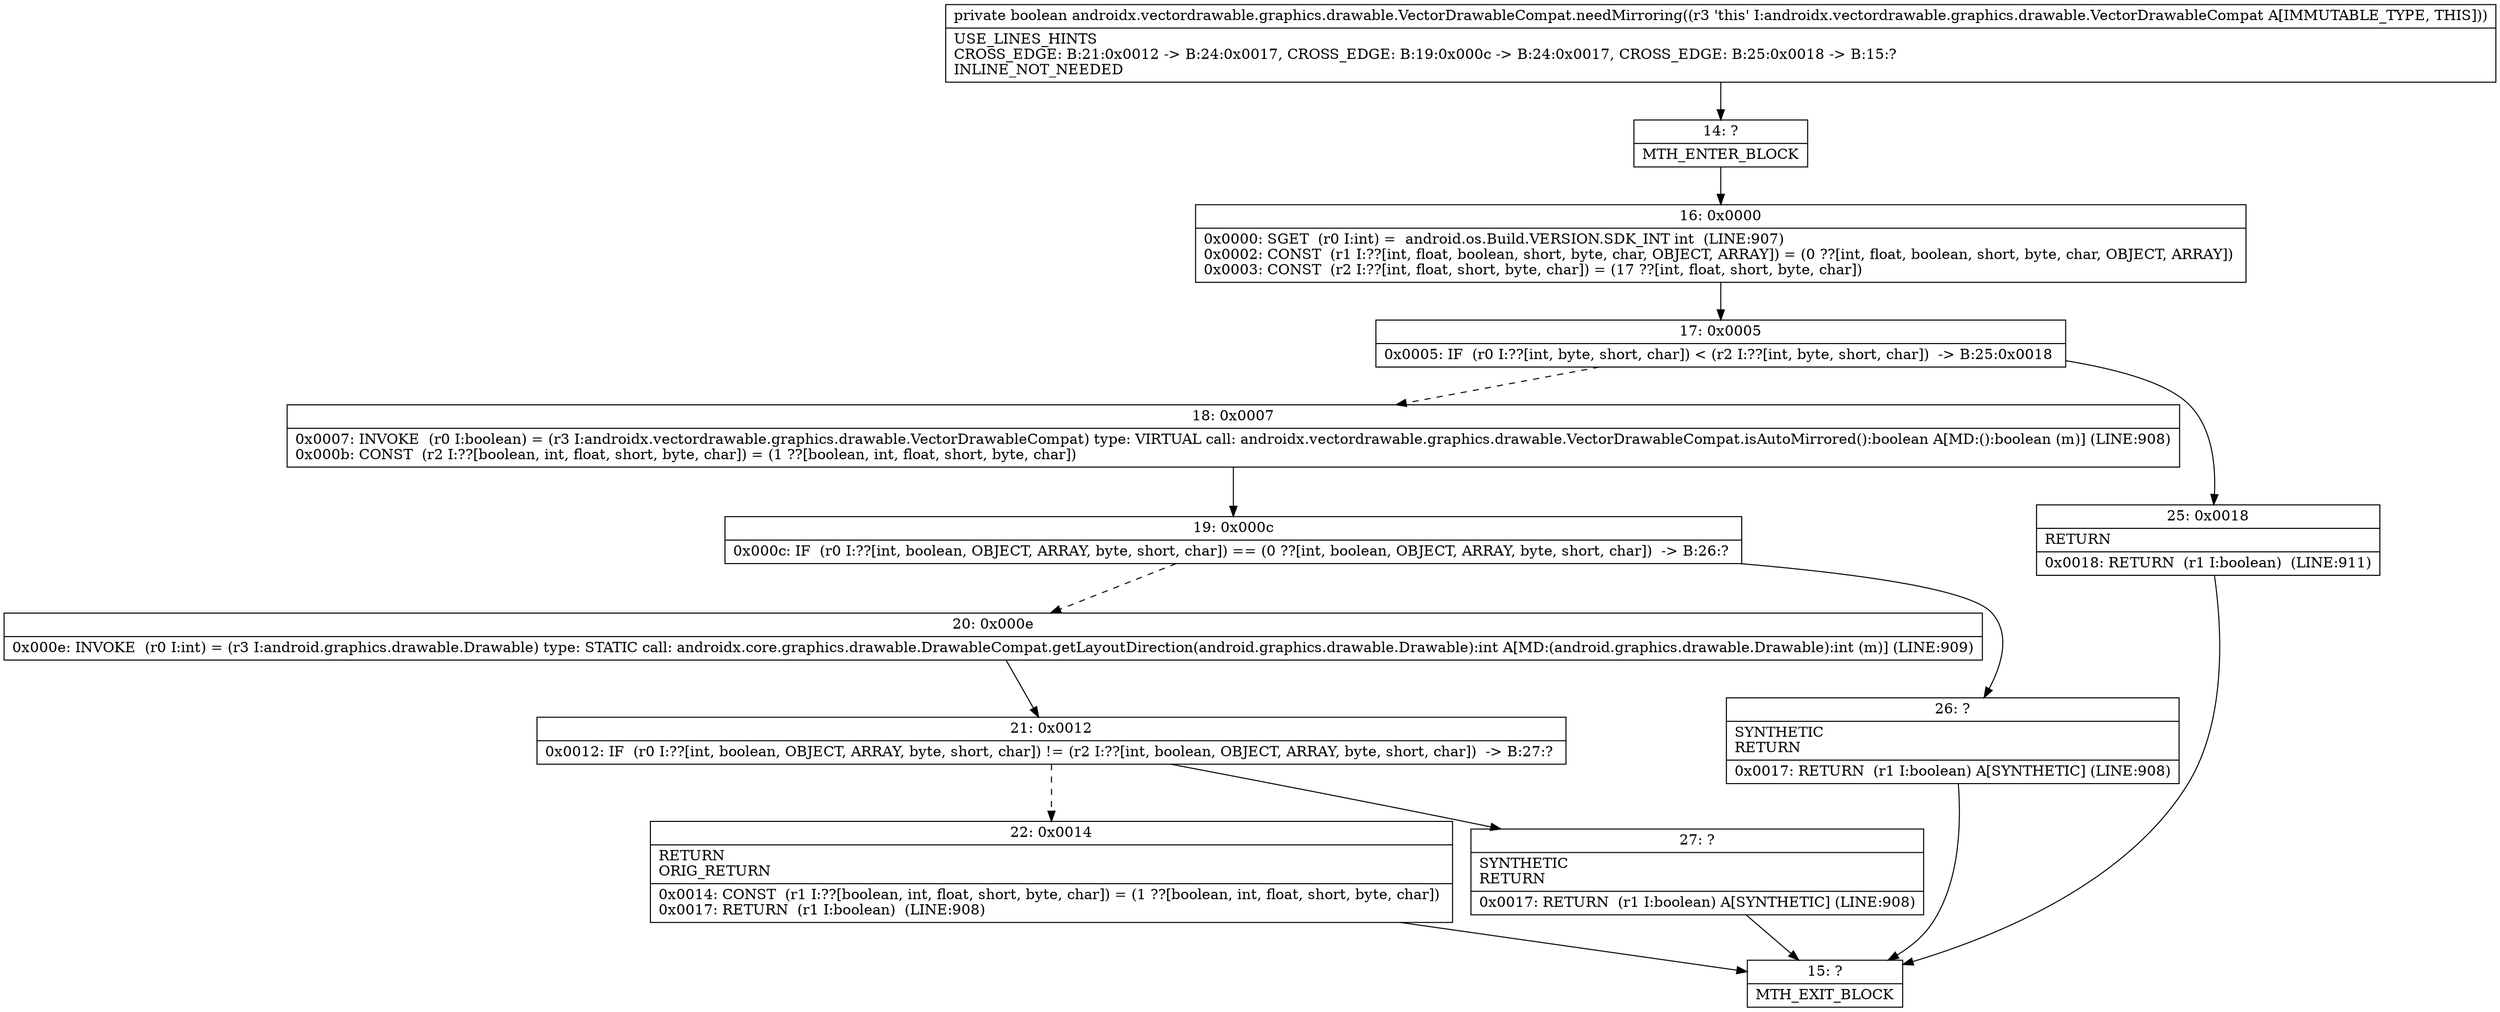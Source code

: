 digraph "CFG forandroidx.vectordrawable.graphics.drawable.VectorDrawableCompat.needMirroring()Z" {
Node_14 [shape=record,label="{14\:\ ?|MTH_ENTER_BLOCK\l}"];
Node_16 [shape=record,label="{16\:\ 0x0000|0x0000: SGET  (r0 I:int) =  android.os.Build.VERSION.SDK_INT int  (LINE:907)\l0x0002: CONST  (r1 I:??[int, float, boolean, short, byte, char, OBJECT, ARRAY]) = (0 ??[int, float, boolean, short, byte, char, OBJECT, ARRAY]) \l0x0003: CONST  (r2 I:??[int, float, short, byte, char]) = (17 ??[int, float, short, byte, char]) \l}"];
Node_17 [shape=record,label="{17\:\ 0x0005|0x0005: IF  (r0 I:??[int, byte, short, char]) \< (r2 I:??[int, byte, short, char])  \-\> B:25:0x0018 \l}"];
Node_18 [shape=record,label="{18\:\ 0x0007|0x0007: INVOKE  (r0 I:boolean) = (r3 I:androidx.vectordrawable.graphics.drawable.VectorDrawableCompat) type: VIRTUAL call: androidx.vectordrawable.graphics.drawable.VectorDrawableCompat.isAutoMirrored():boolean A[MD:():boolean (m)] (LINE:908)\l0x000b: CONST  (r2 I:??[boolean, int, float, short, byte, char]) = (1 ??[boolean, int, float, short, byte, char]) \l}"];
Node_19 [shape=record,label="{19\:\ 0x000c|0x000c: IF  (r0 I:??[int, boolean, OBJECT, ARRAY, byte, short, char]) == (0 ??[int, boolean, OBJECT, ARRAY, byte, short, char])  \-\> B:26:? \l}"];
Node_20 [shape=record,label="{20\:\ 0x000e|0x000e: INVOKE  (r0 I:int) = (r3 I:android.graphics.drawable.Drawable) type: STATIC call: androidx.core.graphics.drawable.DrawableCompat.getLayoutDirection(android.graphics.drawable.Drawable):int A[MD:(android.graphics.drawable.Drawable):int (m)] (LINE:909)\l}"];
Node_21 [shape=record,label="{21\:\ 0x0012|0x0012: IF  (r0 I:??[int, boolean, OBJECT, ARRAY, byte, short, char]) != (r2 I:??[int, boolean, OBJECT, ARRAY, byte, short, char])  \-\> B:27:? \l}"];
Node_22 [shape=record,label="{22\:\ 0x0014|RETURN\lORIG_RETURN\l|0x0014: CONST  (r1 I:??[boolean, int, float, short, byte, char]) = (1 ??[boolean, int, float, short, byte, char]) \l0x0017: RETURN  (r1 I:boolean)  (LINE:908)\l}"];
Node_15 [shape=record,label="{15\:\ ?|MTH_EXIT_BLOCK\l}"];
Node_27 [shape=record,label="{27\:\ ?|SYNTHETIC\lRETURN\l|0x0017: RETURN  (r1 I:boolean) A[SYNTHETIC] (LINE:908)\l}"];
Node_26 [shape=record,label="{26\:\ ?|SYNTHETIC\lRETURN\l|0x0017: RETURN  (r1 I:boolean) A[SYNTHETIC] (LINE:908)\l}"];
Node_25 [shape=record,label="{25\:\ 0x0018|RETURN\l|0x0018: RETURN  (r1 I:boolean)  (LINE:911)\l}"];
MethodNode[shape=record,label="{private boolean androidx.vectordrawable.graphics.drawable.VectorDrawableCompat.needMirroring((r3 'this' I:androidx.vectordrawable.graphics.drawable.VectorDrawableCompat A[IMMUTABLE_TYPE, THIS]))  | USE_LINES_HINTS\lCROSS_EDGE: B:21:0x0012 \-\> B:24:0x0017, CROSS_EDGE: B:19:0x000c \-\> B:24:0x0017, CROSS_EDGE: B:25:0x0018 \-\> B:15:?\lINLINE_NOT_NEEDED\l}"];
MethodNode -> Node_14;Node_14 -> Node_16;
Node_16 -> Node_17;
Node_17 -> Node_18[style=dashed];
Node_17 -> Node_25;
Node_18 -> Node_19;
Node_19 -> Node_20[style=dashed];
Node_19 -> Node_26;
Node_20 -> Node_21;
Node_21 -> Node_22[style=dashed];
Node_21 -> Node_27;
Node_22 -> Node_15;
Node_27 -> Node_15;
Node_26 -> Node_15;
Node_25 -> Node_15;
}

